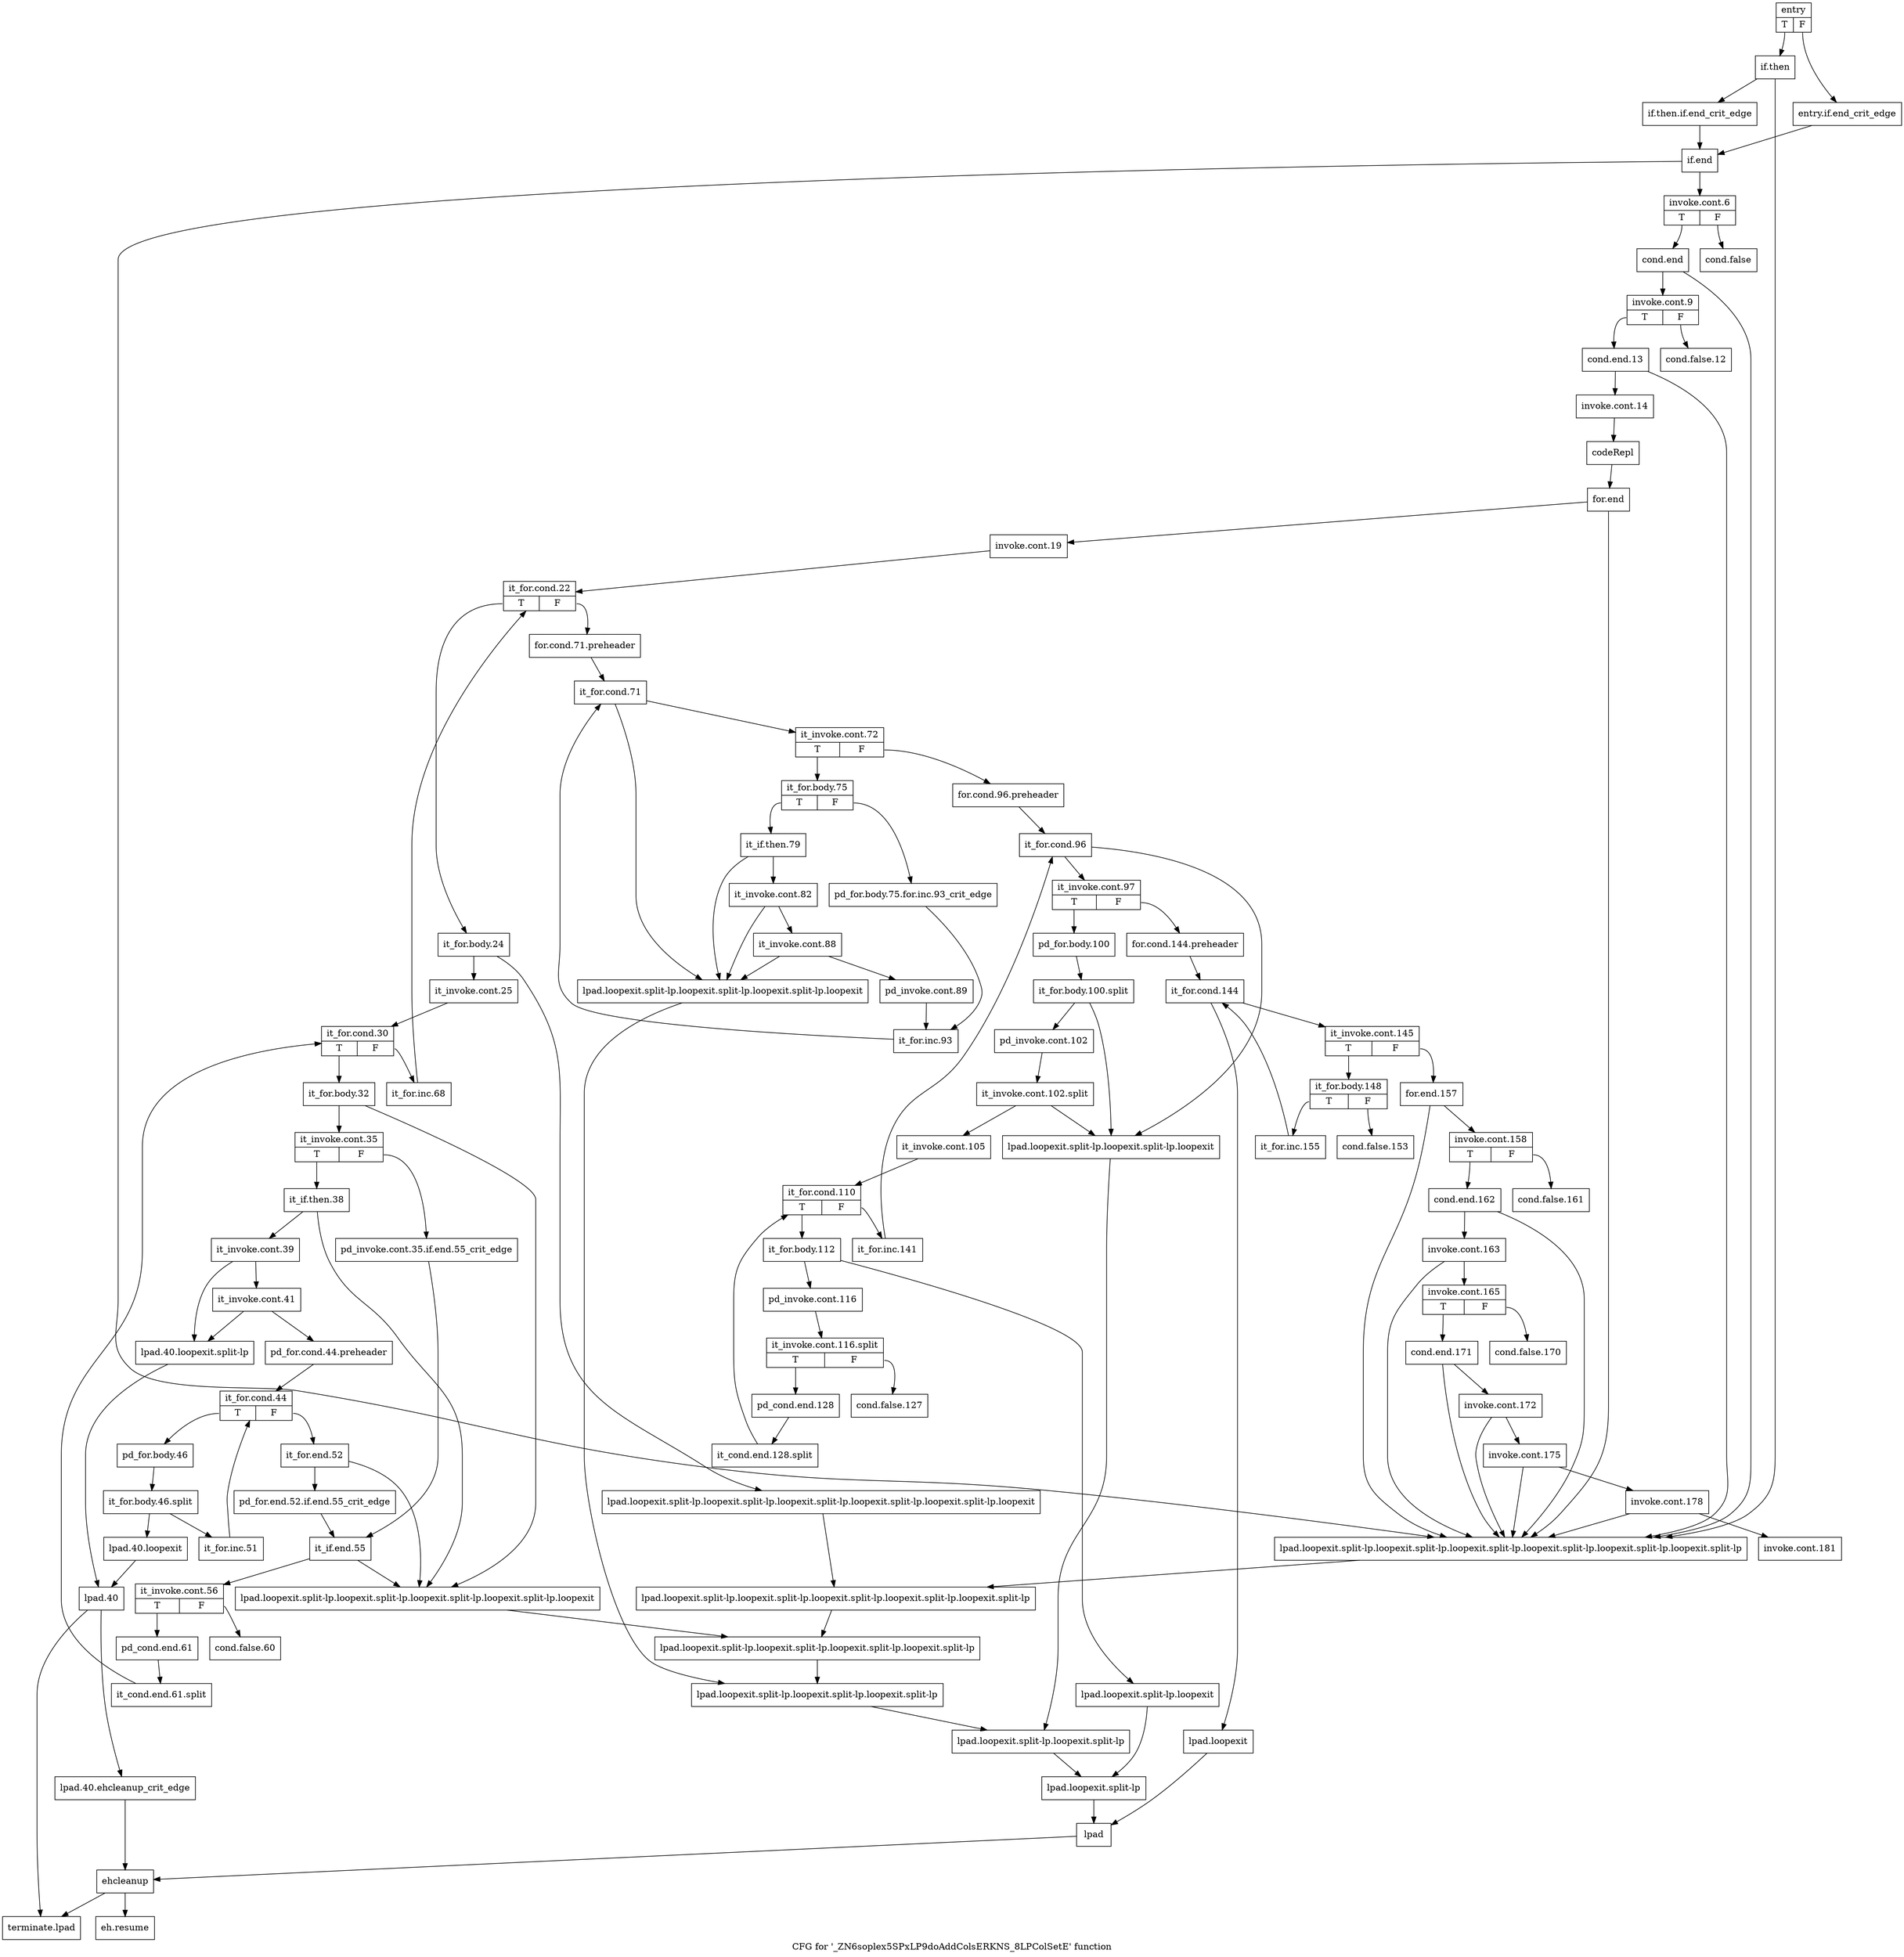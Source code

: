 digraph "CFG for '_ZN6soplex5SPxLP9doAddColsERKNS_8LPColSetE' function" {
	label="CFG for '_ZN6soplex5SPxLP9doAddColsERKNS_8LPColSetE' function";

	Node0x28649c0 [shape=record,label="{entry|{<s0>T|<s1>F}}"];
	Node0x28649c0:s0 -> Node0x2864a60;
	Node0x28649c0:s1 -> Node0x2864a10;
	Node0x2864a10 [shape=record,label="{entry.if.end_crit_edge}"];
	Node0x2864a10 -> Node0x2866000;
	Node0x2864a60 [shape=record,label="{if.then}"];
	Node0x2864a60 -> Node0x28591e0;
	Node0x2864a60 -> Node0x2859410;
	Node0x28591e0 [shape=record,label="{if.then.if.end_crit_edge}"];
	Node0x28591e0 -> Node0x2866000;
	Node0x2859230 [shape=record,label="{lpad.loopexit}"];
	Node0x2859230 -> Node0x2865fb0;
	Node0x2859280 [shape=record,label="{lpad.loopexit.split-lp.loopexit}"];
	Node0x2859280 -> Node0x2865f60;
	Node0x28592d0 [shape=record,label="{lpad.loopexit.split-lp.loopexit.split-lp.loopexit}"];
	Node0x28592d0 -> Node0x2865f10;
	Node0x2859320 [shape=record,label="{lpad.loopexit.split-lp.loopexit.split-lp.loopexit.split-lp.loopexit}"];
	Node0x2859320 -> Node0x2865ec0;
	Node0x2859370 [shape=record,label="{lpad.loopexit.split-lp.loopexit.split-lp.loopexit.split-lp.loopexit.split-lp.loopexit}"];
	Node0x2859370 -> Node0x2865e70;
	Node0x28593c0 [shape=record,label="{lpad.loopexit.split-lp.loopexit.split-lp.loopexit.split-lp.loopexit.split-lp.loopexit.split-lp.loopexit}"];
	Node0x28593c0 -> Node0x2865e20;
	Node0x2859410 [shape=record,label="{lpad.loopexit.split-lp.loopexit.split-lp.loopexit.split-lp.loopexit.split-lp.loopexit.split-lp.loopexit.split-lp}"];
	Node0x2859410 -> Node0x2865e20;
	Node0x2865e20 [shape=record,label="{lpad.loopexit.split-lp.loopexit.split-lp.loopexit.split-lp.loopexit.split-lp.loopexit.split-lp}"];
	Node0x2865e20 -> Node0x2865e70;
	Node0x2865e70 [shape=record,label="{lpad.loopexit.split-lp.loopexit.split-lp.loopexit.split-lp.loopexit.split-lp}"];
	Node0x2865e70 -> Node0x2865ec0;
	Node0x2865ec0 [shape=record,label="{lpad.loopexit.split-lp.loopexit.split-lp.loopexit.split-lp}"];
	Node0x2865ec0 -> Node0x2865f10;
	Node0x2865f10 [shape=record,label="{lpad.loopexit.split-lp.loopexit.split-lp}"];
	Node0x2865f10 -> Node0x2865f60;
	Node0x2865f60 [shape=record,label="{lpad.loopexit.split-lp}"];
	Node0x2865f60 -> Node0x2865fb0;
	Node0x2865fb0 [shape=record,label="{lpad}"];
	Node0x2865fb0 -> Node0x2869b50;
	Node0x2866000 [shape=record,label="{if.end}"];
	Node0x2866000 -> Node0x2866050;
	Node0x2866000 -> Node0x2859410;
	Node0x2866050 [shape=record,label="{invoke.cont.6|{<s0>T|<s1>F}}"];
	Node0x2866050:s0 -> Node0x28660f0;
	Node0x2866050:s1 -> Node0x28660a0;
	Node0x28660a0 [shape=record,label="{cond.false}"];
	Node0x28660f0 [shape=record,label="{cond.end}"];
	Node0x28660f0 -> Node0x2866140;
	Node0x28660f0 -> Node0x2859410;
	Node0x2866140 [shape=record,label="{invoke.cont.9|{<s0>T|<s1>F}}"];
	Node0x2866140:s0 -> Node0x28661e0;
	Node0x2866140:s1 -> Node0x2866190;
	Node0x2866190 [shape=record,label="{cond.false.12}"];
	Node0x28661e0 [shape=record,label="{cond.end.13}"];
	Node0x28661e0 -> Node0x2866230;
	Node0x28661e0 -> Node0x2859410;
	Node0x2866230 [shape=record,label="{invoke.cont.14}"];
	Node0x2866230 -> Node0x2866280;
	Node0x2866280 [shape=record,label="{codeRepl}"];
	Node0x2866280 -> Node0x28662d0;
	Node0x28662d0 [shape=record,label="{for.end}"];
	Node0x28662d0 -> Node0x2866320;
	Node0x28662d0 -> Node0x2859410;
	Node0x2866320 [shape=record,label="{invoke.cont.19}"];
	Node0x2866320 -> Node0x2866370;
	Node0x2866370 [shape=record,label="{it_for.cond.22|{<s0>T|<s1>F}}"];
	Node0x2866370:s0 -> Node0x2866410;
	Node0x2866370:s1 -> Node0x28663c0;
	Node0x28663c0 [shape=record,label="{for.cond.71.preheader}"];
	Node0x28663c0 -> Node0x2868f20;
	Node0x2866410 [shape=record,label="{it_for.body.24}"];
	Node0x2866410 -> Node0x2866460;
	Node0x2866410 -> Node0x28593c0;
	Node0x2866460 [shape=record,label="{it_invoke.cont.25}"];
	Node0x2866460 -> Node0x28664b0;
	Node0x28664b0 [shape=record,label="{it_for.cond.30|{<s0>T|<s1>F}}"];
	Node0x28664b0:s0 -> Node0x2866500;
	Node0x28664b0:s1 -> Node0x2868ed0;
	Node0x2866500 [shape=record,label="{it_for.body.32}"];
	Node0x2866500 -> Node0x2866550;
	Node0x2866500 -> Node0x2859370;
	Node0x2866550 [shape=record,label="{it_invoke.cont.35|{<s0>T|<s1>F}}"];
	Node0x2866550:s0 -> Node0x28665f0;
	Node0x2866550:s1 -> Node0x28665a0;
	Node0x28665a0 [shape=record,label="{pd_invoke.cont.35.if.end.55_crit_edge}"];
	Node0x28665a0 -> Node0x2868d90;
	Node0x28665f0 [shape=record,label="{it_if.then.38}"];
	Node0x28665f0 -> Node0x2866640;
	Node0x28665f0 -> Node0x2859370;
	Node0x2866640 [shape=record,label="{it_invoke.cont.39}"];
	Node0x2866640 -> Node0x2866690;
	Node0x2866640 -> Node0x2868c00;
	Node0x2866690 [shape=record,label="{it_invoke.cont.41}"];
	Node0x2866690 -> Node0x28666e0;
	Node0x2866690 -> Node0x2868c00;
	Node0x28666e0 [shape=record,label="{pd_for.cond.44.preheader}"];
	Node0x28666e0 -> Node0x2866730;
	Node0x2866730 [shape=record,label="{it_for.cond.44|{<s0>T|<s1>F}}"];
	Node0x2866730:s0 -> Node0x2868b10;
	Node0x2866730:s1 -> Node0x2868cf0;
	Node0x2868b10 [shape=record,label="{pd_for.body.46}"];
	Node0x2868b10 -> Node0x32ce0e0;
	Node0x32ce0e0 [shape=record,label="{it_for.body.46.split}"];
	Node0x32ce0e0 -> Node0x2868b60;
	Node0x32ce0e0 -> Node0x2868bb0;
	Node0x2868b60 [shape=record,label="{it_for.inc.51}"];
	Node0x2868b60 -> Node0x2866730;
	Node0x2868bb0 [shape=record,label="{lpad.40.loopexit}"];
	Node0x2868bb0 -> Node0x2868c50;
	Node0x2868c00 [shape=record,label="{lpad.40.loopexit.split-lp}"];
	Node0x2868c00 -> Node0x2868c50;
	Node0x2868c50 [shape=record,label="{lpad.40}"];
	Node0x2868c50 -> Node0x2868ca0;
	Node0x2868c50 -> Node0x2869bf0;
	Node0x2868ca0 [shape=record,label="{lpad.40.ehcleanup_crit_edge}"];
	Node0x2868ca0 -> Node0x2869b50;
	Node0x2868cf0 [shape=record,label="{it_for.end.52}"];
	Node0x2868cf0 -> Node0x2868d40;
	Node0x2868cf0 -> Node0x2859370;
	Node0x2868d40 [shape=record,label="{pd_for.end.52.if.end.55_crit_edge}"];
	Node0x2868d40 -> Node0x2868d90;
	Node0x2868d90 [shape=record,label="{it_if.end.55}"];
	Node0x2868d90 -> Node0x2868de0;
	Node0x2868d90 -> Node0x2859370;
	Node0x2868de0 [shape=record,label="{it_invoke.cont.56|{<s0>T|<s1>F}}"];
	Node0x2868de0:s0 -> Node0x2868e80;
	Node0x2868de0:s1 -> Node0x2868e30;
	Node0x2868e30 [shape=record,label="{cond.false.60}"];
	Node0x2868e80 [shape=record,label="{pd_cond.end.61}"];
	Node0x2868e80 -> Node0x32cdbe0;
	Node0x32cdbe0 [shape=record,label="{it_cond.end.61.split}"];
	Node0x32cdbe0 -> Node0x28664b0;
	Node0x2868ed0 [shape=record,label="{it_for.inc.68}"];
	Node0x2868ed0 -> Node0x2866370;
	Node0x2868f20 [shape=record,label="{it_for.cond.71}"];
	Node0x2868f20 -> Node0x2868f70;
	Node0x2868f20 -> Node0x2859320;
	Node0x2868f70 [shape=record,label="{it_invoke.cont.72|{<s0>T|<s1>F}}"];
	Node0x2868f70:s0 -> Node0x2869010;
	Node0x2868f70:s1 -> Node0x2868fc0;
	Node0x2868fc0 [shape=record,label="{for.cond.96.preheader}"];
	Node0x2868fc0 -> Node0x2869240;
	Node0x2869010 [shape=record,label="{it_for.body.75|{<s0>T|<s1>F}}"];
	Node0x2869010:s0 -> Node0x28690b0;
	Node0x2869010:s1 -> Node0x2869060;
	Node0x2869060 [shape=record,label="{pd_for.body.75.for.inc.93_crit_edge}"];
	Node0x2869060 -> Node0x28691f0;
	Node0x28690b0 [shape=record,label="{it_if.then.79}"];
	Node0x28690b0 -> Node0x2869100;
	Node0x28690b0 -> Node0x2859320;
	Node0x2869100 [shape=record,label="{it_invoke.cont.82}"];
	Node0x2869100 -> Node0x2869150;
	Node0x2869100 -> Node0x2859320;
	Node0x2869150 [shape=record,label="{it_invoke.cont.88}"];
	Node0x2869150 -> Node0x28691a0;
	Node0x2869150 -> Node0x2859320;
	Node0x28691a0 [shape=record,label="{pd_invoke.cont.89}"];
	Node0x28691a0 -> Node0x28691f0;
	Node0x28691f0 [shape=record,label="{it_for.inc.93}"];
	Node0x28691f0 -> Node0x2868f20;
	Node0x2869240 [shape=record,label="{it_for.cond.96}"];
	Node0x2869240 -> Node0x2869290;
	Node0x2869240 -> Node0x28592d0;
	Node0x2869290 [shape=record,label="{it_invoke.cont.97|{<s0>T|<s1>F}}"];
	Node0x2869290:s0 -> Node0x2869330;
	Node0x2869290:s1 -> Node0x28692e0;
	Node0x28692e0 [shape=record,label="{for.cond.144.preheader}"];
	Node0x28692e0 -> Node0x2869600;
	Node0x2869330 [shape=record,label="{pd_for.body.100}"];
	Node0x2869330 -> Node0x32cdb60;
	Node0x32cdb60 [shape=record,label="{it_for.body.100.split}"];
	Node0x32cdb60 -> Node0x2869380;
	Node0x32cdb60 -> Node0x28592d0;
	Node0x2869380 [shape=record,label="{pd_invoke.cont.102}"];
	Node0x2869380 -> Node0x32cd730;
	Node0x32cd730 [shape=record,label="{it_invoke.cont.102.split}"];
	Node0x32cd730 -> Node0x28693d0;
	Node0x32cd730 -> Node0x28592d0;
	Node0x28693d0 [shape=record,label="{it_invoke.cont.105}"];
	Node0x28693d0 -> Node0x2869420;
	Node0x2869420 [shape=record,label="{it_for.cond.110|{<s0>T|<s1>F}}"];
	Node0x2869420:s0 -> Node0x2869470;
	Node0x2869420:s1 -> Node0x28695b0;
	Node0x2869470 [shape=record,label="{it_for.body.112}"];
	Node0x2869470 -> Node0x28694c0;
	Node0x2869470 -> Node0x2859280;
	Node0x28694c0 [shape=record,label="{pd_invoke.cont.116}"];
	Node0x28694c0 -> Node0x32cd5d0;
	Node0x32cd5d0 [shape=record,label="{it_invoke.cont.116.split|{<s0>T|<s1>F}}"];
	Node0x32cd5d0:s0 -> Node0x2869560;
	Node0x32cd5d0:s1 -> Node0x2869510;
	Node0x2869510 [shape=record,label="{cond.false.127}"];
	Node0x2869560 [shape=record,label="{pd_cond.end.128}"];
	Node0x2869560 -> Node0x32cebd0;
	Node0x32cebd0 [shape=record,label="{it_cond.end.128.split}"];
	Node0x32cebd0 -> Node0x2869420;
	Node0x28695b0 [shape=record,label="{it_for.inc.141}"];
	Node0x28695b0 -> Node0x2869240;
	Node0x2869600 [shape=record,label="{it_for.cond.144}"];
	Node0x2869600 -> Node0x2869650;
	Node0x2869600 -> Node0x2859230;
	Node0x2869650 [shape=record,label="{it_invoke.cont.145|{<s0>T|<s1>F}}"];
	Node0x2869650:s0 -> Node0x28696a0;
	Node0x2869650:s1 -> Node0x2869790;
	Node0x28696a0 [shape=record,label="{it_for.body.148|{<s0>T|<s1>F}}"];
	Node0x28696a0:s0 -> Node0x2869740;
	Node0x28696a0:s1 -> Node0x28696f0;
	Node0x28696f0 [shape=record,label="{cond.false.153}"];
	Node0x2869740 [shape=record,label="{it_for.inc.155}"];
	Node0x2869740 -> Node0x2869600;
	Node0x2869790 [shape=record,label="{for.end.157}"];
	Node0x2869790 -> Node0x28697e0;
	Node0x2869790 -> Node0x2859410;
	Node0x28697e0 [shape=record,label="{invoke.cont.158|{<s0>T|<s1>F}}"];
	Node0x28697e0:s0 -> Node0x2869880;
	Node0x28697e0:s1 -> Node0x2869830;
	Node0x2869830 [shape=record,label="{cond.false.161}"];
	Node0x2869880 [shape=record,label="{cond.end.162}"];
	Node0x2869880 -> Node0x28698d0;
	Node0x2869880 -> Node0x2859410;
	Node0x28698d0 [shape=record,label="{invoke.cont.163}"];
	Node0x28698d0 -> Node0x2869920;
	Node0x28698d0 -> Node0x2859410;
	Node0x2869920 [shape=record,label="{invoke.cont.165|{<s0>T|<s1>F}}"];
	Node0x2869920:s0 -> Node0x28699c0;
	Node0x2869920:s1 -> Node0x2869970;
	Node0x2869970 [shape=record,label="{cond.false.170}"];
	Node0x28699c0 [shape=record,label="{cond.end.171}"];
	Node0x28699c0 -> Node0x2869a10;
	Node0x28699c0 -> Node0x2859410;
	Node0x2869a10 [shape=record,label="{invoke.cont.172}"];
	Node0x2869a10 -> Node0x2869a60;
	Node0x2869a10 -> Node0x2859410;
	Node0x2869a60 [shape=record,label="{invoke.cont.175}"];
	Node0x2869a60 -> Node0x2869ab0;
	Node0x2869a60 -> Node0x2859410;
	Node0x2869ab0 [shape=record,label="{invoke.cont.178}"];
	Node0x2869ab0 -> Node0x2869b00;
	Node0x2869ab0 -> Node0x2859410;
	Node0x2869b00 [shape=record,label="{invoke.cont.181}"];
	Node0x2869b50 [shape=record,label="{ehcleanup}"];
	Node0x2869b50 -> Node0x2869ba0;
	Node0x2869b50 -> Node0x2869bf0;
	Node0x2869ba0 [shape=record,label="{eh.resume}"];
	Node0x2869bf0 [shape=record,label="{terminate.lpad}"];
}
